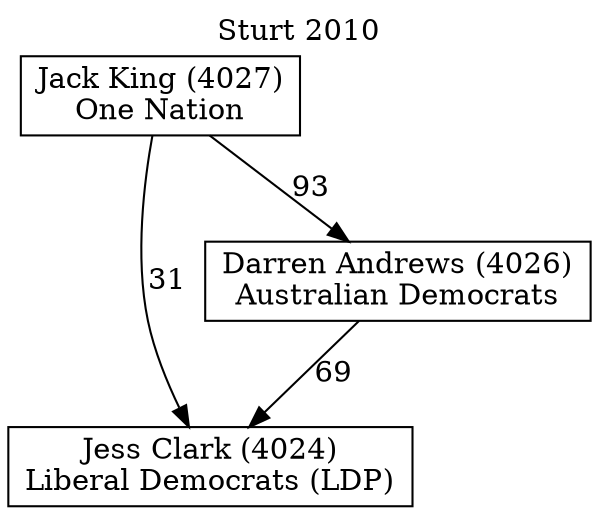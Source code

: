// House preference flow
digraph "Jess Clark (4024)_Sturt_2010" {
	graph [label="Sturt 2010" labelloc=t mclimit=10]
	node [shape=box]
	"Jess Clark (4024)" [label="Jess Clark (4024)
Liberal Democrats (LDP)"]
	"Darren Andrews (4026)" [label="Darren Andrews (4026)
Australian Democrats"]
	"Jack King (4027)" [label="Jack King (4027)
One Nation"]
	"Darren Andrews (4026)" -> "Jess Clark (4024)" [label=69]
	"Jack King (4027)" -> "Darren Andrews (4026)" [label=93]
	"Jack King (4027)" -> "Jess Clark (4024)" [label=31]
}
